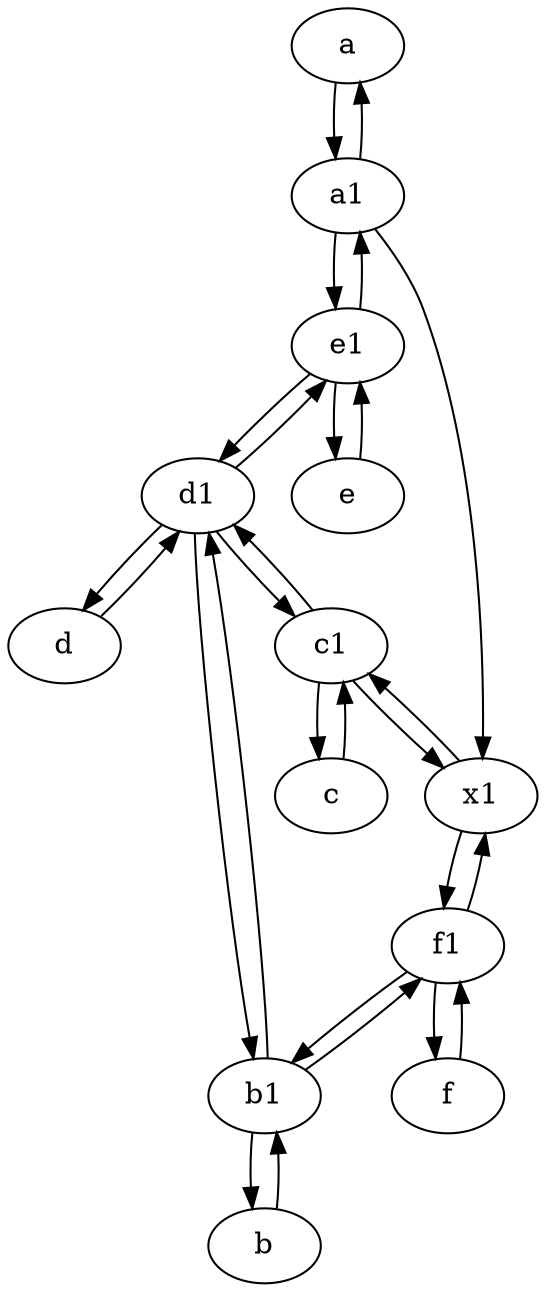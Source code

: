 digraph  {
	a [pos="40,10!"];
	e [pos="30,50!"];
	c [pos="20,10!"];
	f [pos="15,45!"];
	c1 [pos="30,15!"];
	b [pos="50,20!"];
	x1;
	d [pos="20,30!"];
	f1;
	d1 [pos="25,30!"];
	b1 [pos="45,20!"];
	e1 [pos="25,45!"];
	a1 [pos="40,15!"];
	f1 -> b1;
	e1 -> d1;
	x1 -> f1;
	f1 -> f;
	b1 -> b;
	a1 -> e1;
	c1 -> d1;
	d -> d1;
	a -> a1;
	e1 -> a1;
	c1 -> c;
	d1 -> e1;
	c1 -> x1;
	c -> c1;
	d1 -> c1;
	e1 -> e;
	x1 -> c1;
	b1 -> f1;
	b1 -> d1;
	f1 -> x1;
	d1 -> d;
	a1 -> a;
	d1 -> b1;
	e -> e1;
	f -> f1;
	b -> b1;
	a1 -> x1;

	}